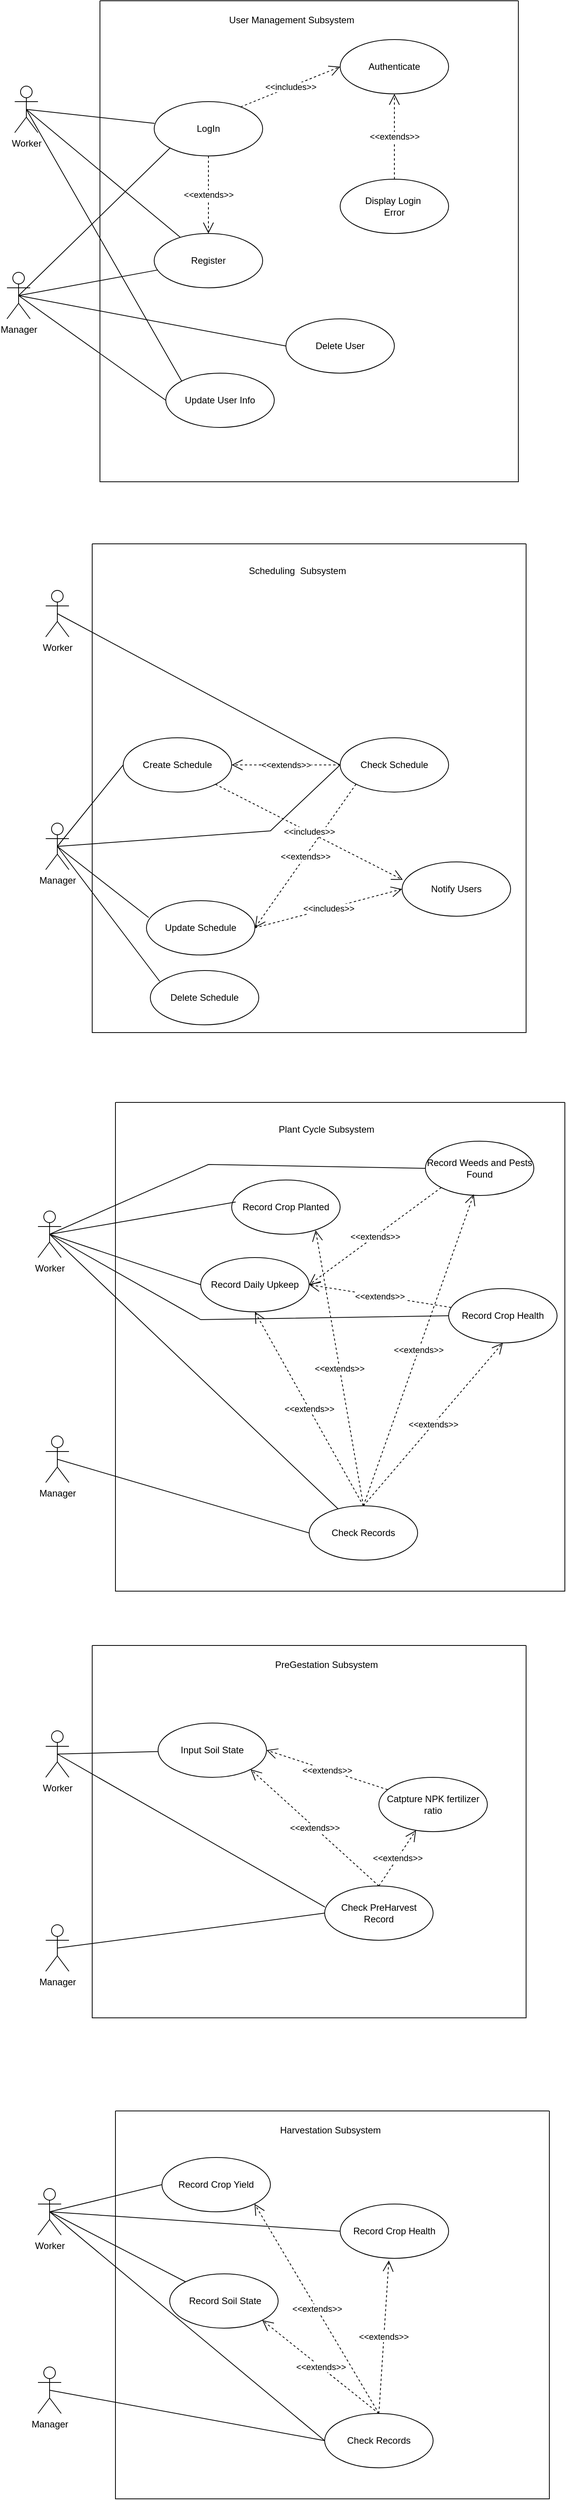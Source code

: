 <mxfile version="27.0.2">
  <diagram name="Page-1" id="ywQaYOSH6w90JOUDCQdB">
    <mxGraphModel dx="1042" dy="722" grid="1" gridSize="10" guides="1" tooltips="1" connect="1" arrows="1" fold="1" page="1" pageScale="1" pageWidth="850" pageHeight="1100" math="0" shadow="0">
      <root>
        <mxCell id="0" />
        <mxCell id="1" parent="0" />
        <mxCell id="uvSni0sQ44UW2G27r5Ok-1" value="" style="swimlane;startSize=0;" parent="1" vertex="1">
          <mxGeometry x="210" y="40" width="540" height="620" as="geometry">
            <mxRectangle x="50" width="50" height="40" as="alternateBounds" />
          </mxGeometry>
        </mxCell>
        <mxCell id="uvSni0sQ44UW2G27r5Ok-3" value="Register" style="ellipse;whiteSpace=wrap;html=1;" parent="uvSni0sQ44UW2G27r5Ok-1" vertex="1">
          <mxGeometry x="70" y="300" width="140" height="70" as="geometry" />
        </mxCell>
        <mxCell id="uvSni0sQ44UW2G27r5Ok-4" value="LogIn" style="ellipse;whiteSpace=wrap;html=1;" parent="uvSni0sQ44UW2G27r5Ok-1" vertex="1">
          <mxGeometry x="70" y="130" width="140" height="70" as="geometry" />
        </mxCell>
        <mxCell id="uvSni0sQ44UW2G27r5Ok-5" value="Authenticate" style="ellipse;whiteSpace=wrap;html=1;" parent="uvSni0sQ44UW2G27r5Ok-1" vertex="1">
          <mxGeometry x="310" y="50" width="140" height="70" as="geometry" />
        </mxCell>
        <mxCell id="uvSni0sQ44UW2G27r5Ok-6" value="Update User Info" style="ellipse;whiteSpace=wrap;html=1;" parent="uvSni0sQ44UW2G27r5Ok-1" vertex="1">
          <mxGeometry x="85" y="480" width="140" height="70" as="geometry" />
        </mxCell>
        <mxCell id="uvSni0sQ44UW2G27r5Ok-14" value="Display Login&amp;nbsp;&lt;div&gt;Error&lt;/div&gt;" style="ellipse;whiteSpace=wrap;html=1;" parent="uvSni0sQ44UW2G27r5Ok-1" vertex="1">
          <mxGeometry x="310" y="230" width="140" height="70" as="geometry" />
        </mxCell>
        <mxCell id="uvSni0sQ44UW2G27r5Ok-15" value="&amp;lt;&amp;lt;includes&amp;gt;&amp;gt;" style="endArrow=open;endSize=12;dashed=1;html=1;rounded=0;entryX=0;entryY=0.5;entryDx=0;entryDy=0;exitX=0.797;exitY=0.097;exitDx=0;exitDy=0;exitPerimeter=0;" parent="uvSni0sQ44UW2G27r5Ok-1" source="uvSni0sQ44UW2G27r5Ok-4" target="uvSni0sQ44UW2G27r5Ok-5" edge="1">
          <mxGeometry width="160" relative="1" as="geometry">
            <mxPoint x="220" y="220" as="sourcePoint" />
            <mxPoint x="380" y="220" as="targetPoint" />
          </mxGeometry>
        </mxCell>
        <mxCell id="uvSni0sQ44UW2G27r5Ok-17" value="&amp;lt;&amp;lt;extends&amp;gt;&amp;gt;" style="endArrow=open;endSize=12;dashed=1;html=1;rounded=0;entryX=0.5;entryY=0;entryDx=0;entryDy=0;exitX=0.5;exitY=1;exitDx=0;exitDy=0;" parent="uvSni0sQ44UW2G27r5Ok-1" source="uvSni0sQ44UW2G27r5Ok-4" target="uvSni0sQ44UW2G27r5Ok-3" edge="1">
          <mxGeometry width="160" relative="1" as="geometry">
            <mxPoint x="90" y="230" as="sourcePoint" />
            <mxPoint x="250" y="230" as="targetPoint" />
          </mxGeometry>
        </mxCell>
        <mxCell id="uvSni0sQ44UW2G27r5Ok-18" value="&amp;lt;&amp;lt;extends&amp;gt;&amp;gt;" style="endArrow=open;endSize=12;dashed=1;html=1;rounded=0;entryX=0.5;entryY=1;entryDx=0;entryDy=0;exitX=0.5;exitY=0;exitDx=0;exitDy=0;" parent="uvSni0sQ44UW2G27r5Ok-1" source="uvSni0sQ44UW2G27r5Ok-14" target="uvSni0sQ44UW2G27r5Ok-5" edge="1">
          <mxGeometry width="160" relative="1" as="geometry">
            <mxPoint x="350" y="150" as="sourcePoint" />
            <mxPoint x="350" y="250" as="targetPoint" />
          </mxGeometry>
        </mxCell>
        <mxCell id="uvSni0sQ44UW2G27r5Ok-27" value="User Management Subsystem" style="text;html=1;align=center;verticalAlign=middle;whiteSpace=wrap;rounded=0;" parent="uvSni0sQ44UW2G27r5Ok-1" vertex="1">
          <mxGeometry x="140" y="10" width="215" height="30" as="geometry" />
        </mxCell>
        <mxCell id="CwAHAiSJ3MIF2H2UE6Qg-54" value="Delete User" style="ellipse;whiteSpace=wrap;html=1;" vertex="1" parent="uvSni0sQ44UW2G27r5Ok-1">
          <mxGeometry x="240" y="410" width="140" height="70" as="geometry" />
        </mxCell>
        <mxCell id="uvSni0sQ44UW2G27r5Ok-12" value="Worker" style="shape=umlActor;verticalLabelPosition=bottom;verticalAlign=top;html=1;" parent="1" vertex="1">
          <mxGeometry x="100" y="150" width="30" height="60" as="geometry" />
        </mxCell>
        <mxCell id="uvSni0sQ44UW2G27r5Ok-13" value="Manager" style="shape=umlActor;verticalLabelPosition=bottom;verticalAlign=top;html=1;" parent="1" vertex="1">
          <mxGeometry x="90" y="390" width="30" height="60" as="geometry" />
        </mxCell>
        <mxCell id="uvSni0sQ44UW2G27r5Ok-20" value="" style="endArrow=none;html=1;rounded=0;entryX=0.003;entryY=0.4;entryDx=0;entryDy=0;entryPerimeter=0;exitX=0.5;exitY=0.5;exitDx=0;exitDy=0;exitPerimeter=0;" parent="1" source="uvSni0sQ44UW2G27r5Ok-12" target="uvSni0sQ44UW2G27r5Ok-4" edge="1">
          <mxGeometry width="50" height="50" relative="1" as="geometry">
            <mxPoint x="150" y="190" as="sourcePoint" />
            <mxPoint x="200" y="140" as="targetPoint" />
          </mxGeometry>
        </mxCell>
        <mxCell id="uvSni0sQ44UW2G27r5Ok-21" value="" style="endArrow=none;html=1;rounded=0;exitX=0.5;exitY=0.5;exitDx=0;exitDy=0;exitPerimeter=0;" parent="1" source="uvSni0sQ44UW2G27r5Ok-12" target="uvSni0sQ44UW2G27r5Ok-3" edge="1">
          <mxGeometry width="50" height="50" relative="1" as="geometry">
            <mxPoint x="125" y="190" as="sourcePoint" />
            <mxPoint x="270" y="218" as="targetPoint" />
          </mxGeometry>
        </mxCell>
        <mxCell id="uvSni0sQ44UW2G27r5Ok-22" value="" style="endArrow=none;html=1;rounded=0;entryX=0;entryY=0;entryDx=0;entryDy=0;exitX=0.5;exitY=0.5;exitDx=0;exitDy=0;exitPerimeter=0;" parent="1" source="uvSni0sQ44UW2G27r5Ok-12" target="uvSni0sQ44UW2G27r5Ok-6" edge="1">
          <mxGeometry width="50" height="50" relative="1" as="geometry">
            <mxPoint x="135" y="200" as="sourcePoint" />
            <mxPoint x="280" y="228" as="targetPoint" />
          </mxGeometry>
        </mxCell>
        <mxCell id="uvSni0sQ44UW2G27r5Ok-23" value="" style="endArrow=none;html=1;rounded=0;entryX=0;entryY=0.5;entryDx=0;entryDy=0;exitX=0.5;exitY=0.5;exitDx=0;exitDy=0;exitPerimeter=0;" parent="1" source="uvSni0sQ44UW2G27r5Ok-13" target="uvSni0sQ44UW2G27r5Ok-6" edge="1">
          <mxGeometry width="50" height="50" relative="1" as="geometry">
            <mxPoint x="120" y="420" as="sourcePoint" />
            <mxPoint x="301" y="780" as="targetPoint" />
          </mxGeometry>
        </mxCell>
        <mxCell id="uvSni0sQ44UW2G27r5Ok-24" value="" style="endArrow=none;html=1;rounded=0;exitX=0.5;exitY=0.5;exitDx=0;exitDy=0;exitPerimeter=0;" parent="1" source="uvSni0sQ44UW2G27r5Ok-13" target="uvSni0sQ44UW2G27r5Ok-3" edge="1">
          <mxGeometry width="50" height="50" relative="1" as="geometry">
            <mxPoint x="115" y="430" as="sourcePoint" />
            <mxPoint x="285" y="575" as="targetPoint" />
          </mxGeometry>
        </mxCell>
        <mxCell id="uvSni0sQ44UW2G27r5Ok-25" value="" style="endArrow=none;html=1;rounded=0;entryX=0;entryY=1;entryDx=0;entryDy=0;exitX=0.5;exitY=0.5;exitDx=0;exitDy=0;exitPerimeter=0;" parent="1" source="uvSni0sQ44UW2G27r5Ok-13" target="uvSni0sQ44UW2G27r5Ok-4" edge="1">
          <mxGeometry width="50" height="50" relative="1" as="geometry">
            <mxPoint x="125" y="440" as="sourcePoint" />
            <mxPoint x="295" y="585" as="targetPoint" />
          </mxGeometry>
        </mxCell>
        <mxCell id="uvSni0sQ44UW2G27r5Ok-26" value="" style="swimlane;startSize=0;" parent="1" vertex="1">
          <mxGeometry x="200" y="740" width="560" height="630" as="geometry" />
        </mxCell>
        <mxCell id="uvSni0sQ44UW2G27r5Ok-30" value="Scheduling&amp;nbsp; Subsystem" style="text;html=1;align=center;verticalAlign=middle;whiteSpace=wrap;rounded=0;" parent="uvSni0sQ44UW2G27r5Ok-26" vertex="1">
          <mxGeometry x="200" y="20" width="130" height="30" as="geometry" />
        </mxCell>
        <mxCell id="CwAHAiSJ3MIF2H2UE6Qg-2" value="Check Schedule" style="ellipse;whiteSpace=wrap;html=1;" vertex="1" parent="uvSni0sQ44UW2G27r5Ok-26">
          <mxGeometry x="320" y="250" width="140" height="70" as="geometry" />
        </mxCell>
        <mxCell id="CwAHAiSJ3MIF2H2UE6Qg-8" value="Update Schedule" style="ellipse;whiteSpace=wrap;html=1;" vertex="1" parent="uvSni0sQ44UW2G27r5Ok-26">
          <mxGeometry x="70" y="460" width="140" height="70" as="geometry" />
        </mxCell>
        <mxCell id="CwAHAiSJ3MIF2H2UE6Qg-3" value="Create Schedule" style="ellipse;whiteSpace=wrap;html=1;" vertex="1" parent="uvSni0sQ44UW2G27r5Ok-26">
          <mxGeometry x="40" y="250" width="140" height="70" as="geometry" />
        </mxCell>
        <mxCell id="CwAHAiSJ3MIF2H2UE6Qg-13" value="&amp;lt;&amp;lt;extends&amp;gt;&amp;gt;" style="endArrow=open;endSize=12;dashed=1;html=1;rounded=0;entryX=1;entryY=0.5;entryDx=0;entryDy=0;exitX=0;exitY=1;exitDx=0;exitDy=0;" edge="1" parent="uvSni0sQ44UW2G27r5Ok-26" source="CwAHAiSJ3MIF2H2UE6Qg-2" target="CwAHAiSJ3MIF2H2UE6Qg-8">
          <mxGeometry width="160" relative="1" as="geometry">
            <mxPoint x="380" y="490" as="sourcePoint" />
            <mxPoint x="220" y="490" as="targetPoint" />
          </mxGeometry>
        </mxCell>
        <mxCell id="CwAHAiSJ3MIF2H2UE6Qg-14" value="&amp;lt;&amp;lt;extends&amp;gt;&amp;gt;" style="endArrow=open;endSize=12;dashed=1;html=1;rounded=0;entryX=1;entryY=0.5;entryDx=0;entryDy=0;exitX=0;exitY=0.5;exitDx=0;exitDy=0;" edge="1" parent="uvSni0sQ44UW2G27r5Ok-26" source="CwAHAiSJ3MIF2H2UE6Qg-2" target="CwAHAiSJ3MIF2H2UE6Qg-3">
          <mxGeometry width="160" relative="1" as="geometry">
            <mxPoint x="391" y="185" as="sourcePoint" />
            <mxPoint x="210" y="310" as="targetPoint" />
          </mxGeometry>
        </mxCell>
        <mxCell id="CwAHAiSJ3MIF2H2UE6Qg-15" value="Notify Users" style="ellipse;whiteSpace=wrap;html=1;" vertex="1" parent="uvSni0sQ44UW2G27r5Ok-26">
          <mxGeometry x="400" y="410" width="140" height="70" as="geometry" />
        </mxCell>
        <mxCell id="CwAHAiSJ3MIF2H2UE6Qg-16" value="&amp;lt;&amp;lt;includes&amp;gt;&amp;gt;" style="endArrow=open;endSize=12;dashed=1;html=1;rounded=0;entryX=0;entryY=0.5;entryDx=0;entryDy=0;exitX=1;exitY=0.5;exitDx=0;exitDy=0;" edge="1" parent="uvSni0sQ44UW2G27r5Ok-26" source="CwAHAiSJ3MIF2H2UE6Qg-8" target="CwAHAiSJ3MIF2H2UE6Qg-15">
          <mxGeometry width="160" relative="1" as="geometry">
            <mxPoint x="220" y="505" as="sourcePoint" />
            <mxPoint x="351" y="320" as="targetPoint" />
          </mxGeometry>
        </mxCell>
        <mxCell id="CwAHAiSJ3MIF2H2UE6Qg-17" value="&amp;lt;&amp;lt;includes&amp;gt;&amp;gt;" style="endArrow=open;endSize=12;dashed=1;html=1;rounded=0;entryX=0.006;entryY=0.331;entryDx=0;entryDy=0;entryPerimeter=0;" edge="1" parent="uvSni0sQ44UW2G27r5Ok-26" source="CwAHAiSJ3MIF2H2UE6Qg-3" target="CwAHAiSJ3MIF2H2UE6Qg-15">
          <mxGeometry width="160" relative="1" as="geometry">
            <mxPoint x="230" y="515" as="sourcePoint" />
            <mxPoint x="361" y="330" as="targetPoint" />
          </mxGeometry>
        </mxCell>
        <mxCell id="CwAHAiSJ3MIF2H2UE6Qg-18" value="Delete Schedule" style="ellipse;whiteSpace=wrap;html=1;" vertex="1" parent="uvSni0sQ44UW2G27r5Ok-26">
          <mxGeometry x="75" y="550" width="140" height="70" as="geometry" />
        </mxCell>
        <mxCell id="uvSni0sQ44UW2G27r5Ok-28" value="Manager" style="shape=umlActor;verticalLabelPosition=bottom;verticalAlign=top;html=1;" parent="1" vertex="1">
          <mxGeometry x="140" y="1100" width="30" height="60" as="geometry" />
        </mxCell>
        <mxCell id="uvSni0sQ44UW2G27r5Ok-29" value="Worker" style="shape=umlActor;verticalLabelPosition=bottom;verticalAlign=top;html=1;" parent="1" vertex="1">
          <mxGeometry x="140" y="800" width="30" height="60" as="geometry" />
        </mxCell>
        <mxCell id="uvSni0sQ44UW2G27r5Ok-31" value="" style="swimlane;startSize=0;" parent="1" vertex="1">
          <mxGeometry x="230" y="1460" width="580" height="630" as="geometry" />
        </mxCell>
        <mxCell id="CwAHAiSJ3MIF2H2UE6Qg-20" value="Plant Cycle Subsystem" style="text;html=1;align=center;verticalAlign=middle;whiteSpace=wrap;rounded=0;" vertex="1" parent="uvSni0sQ44UW2G27r5Ok-31">
          <mxGeometry x="200" y="20" width="145" height="30" as="geometry" />
        </mxCell>
        <mxCell id="CwAHAiSJ3MIF2H2UE6Qg-37" value="Record Crop Planted" style="ellipse;whiteSpace=wrap;html=1;" vertex="1" parent="uvSni0sQ44UW2G27r5Ok-31">
          <mxGeometry x="150" y="100" width="140" height="70" as="geometry" />
        </mxCell>
        <mxCell id="CwAHAiSJ3MIF2H2UE6Qg-39" value="Record Daily Upkeep" style="ellipse;whiteSpace=wrap;html=1;" vertex="1" parent="uvSni0sQ44UW2G27r5Ok-31">
          <mxGeometry x="110" y="200" width="140" height="70" as="geometry" />
        </mxCell>
        <mxCell id="CwAHAiSJ3MIF2H2UE6Qg-38" value="Check Records" style="ellipse;whiteSpace=wrap;html=1;" vertex="1" parent="uvSni0sQ44UW2G27r5Ok-31">
          <mxGeometry x="250" y="520" width="140" height="70" as="geometry" />
        </mxCell>
        <mxCell id="CwAHAiSJ3MIF2H2UE6Qg-40" value="Record Weeds and Pests Found" style="ellipse;whiteSpace=wrap;html=1;" vertex="1" parent="uvSni0sQ44UW2G27r5Ok-31">
          <mxGeometry x="400" y="50" width="140" height="70" as="geometry" />
        </mxCell>
        <mxCell id="CwAHAiSJ3MIF2H2UE6Qg-41" value="Record Crop Health" style="ellipse;whiteSpace=wrap;html=1;" vertex="1" parent="uvSni0sQ44UW2G27r5Ok-31">
          <mxGeometry x="430" y="240" width="140" height="70" as="geometry" />
        </mxCell>
        <mxCell id="CwAHAiSJ3MIF2H2UE6Qg-46" value="&amp;lt;&amp;lt;extends&amp;gt;&amp;gt;" style="endArrow=open;endSize=12;dashed=1;html=1;rounded=0;entryX=1;entryY=0.5;entryDx=0;entryDy=0;" edge="1" parent="uvSni0sQ44UW2G27r5Ok-31" source="CwAHAiSJ3MIF2H2UE6Qg-41" target="CwAHAiSJ3MIF2H2UE6Qg-39">
          <mxGeometry width="160" relative="1" as="geometry">
            <mxPoint x="400" y="224.5" as="sourcePoint" />
            <mxPoint x="240" y="224.5" as="targetPoint" />
          </mxGeometry>
        </mxCell>
        <mxCell id="CwAHAiSJ3MIF2H2UE6Qg-47" value="&amp;lt;&amp;lt;extends&amp;gt;&amp;gt;" style="endArrow=open;endSize=12;dashed=1;html=1;rounded=0;exitX=0;exitY=1;exitDx=0;exitDy=0;entryX=1;entryY=0.5;entryDx=0;entryDy=0;" edge="1" parent="uvSni0sQ44UW2G27r5Ok-31" source="CwAHAiSJ3MIF2H2UE6Qg-40" target="CwAHAiSJ3MIF2H2UE6Qg-39">
          <mxGeometry width="160" relative="1" as="geometry">
            <mxPoint x="325.5" y="205" as="sourcePoint" />
            <mxPoint x="234.5" y="160" as="targetPoint" />
          </mxGeometry>
        </mxCell>
        <mxCell id="CwAHAiSJ3MIF2H2UE6Qg-50" value="&amp;lt;&amp;lt;extends&amp;gt;&amp;gt;" style="endArrow=open;endSize=12;dashed=1;html=1;rounded=0;exitX=0.5;exitY=0;exitDx=0;exitDy=0;entryX=0.5;entryY=1;entryDx=0;entryDy=0;" edge="1" parent="uvSni0sQ44UW2G27r5Ok-31" source="CwAHAiSJ3MIF2H2UE6Qg-38" target="CwAHAiSJ3MIF2H2UE6Qg-39">
          <mxGeometry width="160" relative="1" as="geometry">
            <mxPoint x="389" y="316.5" as="sourcePoint" />
            <mxPoint x="230" y="273.5" as="targetPoint" />
          </mxGeometry>
        </mxCell>
        <mxCell id="CwAHAiSJ3MIF2H2UE6Qg-51" value="&amp;lt;&amp;lt;extends&amp;gt;&amp;gt;" style="endArrow=open;endSize=12;dashed=1;html=1;rounded=0;exitX=0.5;exitY=0;exitDx=0;exitDy=0;entryX=0.5;entryY=1;entryDx=0;entryDy=0;" edge="1" parent="uvSni0sQ44UW2G27r5Ok-31" source="CwAHAiSJ3MIF2H2UE6Qg-38" target="CwAHAiSJ3MIF2H2UE6Qg-41">
          <mxGeometry width="160" relative="1" as="geometry">
            <mxPoint x="429" y="298" as="sourcePoint" />
            <mxPoint x="270" y="255" as="targetPoint" />
          </mxGeometry>
        </mxCell>
        <mxCell id="CwAHAiSJ3MIF2H2UE6Qg-52" value="&amp;lt;&amp;lt;extends&amp;gt;&amp;gt;" style="endArrow=open;endSize=12;dashed=1;html=1;rounded=0;exitX=0.5;exitY=0;exitDx=0;exitDy=0;entryX=0.446;entryY=0.977;entryDx=0;entryDy=0;entryPerimeter=0;" edge="1" parent="uvSni0sQ44UW2G27r5Ok-31" source="CwAHAiSJ3MIF2H2UE6Qg-38" target="CwAHAiSJ3MIF2H2UE6Qg-40">
          <mxGeometry width="160" relative="1" as="geometry">
            <mxPoint x="439" y="308" as="sourcePoint" />
            <mxPoint x="280" y="265" as="targetPoint" />
          </mxGeometry>
        </mxCell>
        <mxCell id="CwAHAiSJ3MIF2H2UE6Qg-53" value="&amp;lt;&amp;lt;extends&amp;gt;&amp;gt;" style="endArrow=open;endSize=12;dashed=1;html=1;rounded=0;exitX=0.5;exitY=0;exitDx=0;exitDy=0;entryX=0.774;entryY=0.926;entryDx=0;entryDy=0;entryPerimeter=0;" edge="1" parent="uvSni0sQ44UW2G27r5Ok-31" source="CwAHAiSJ3MIF2H2UE6Qg-38" target="CwAHAiSJ3MIF2H2UE6Qg-37">
          <mxGeometry width="160" relative="1" as="geometry">
            <mxPoint x="431" y="120" as="sourcePoint" />
            <mxPoint x="260" y="245" as="targetPoint" />
          </mxGeometry>
        </mxCell>
        <mxCell id="uvSni0sQ44UW2G27r5Ok-32" value="Manager" style="shape=umlActor;verticalLabelPosition=bottom;verticalAlign=top;html=1;" parent="1" vertex="1">
          <mxGeometry x="140" y="1890" width="30" height="60" as="geometry" />
        </mxCell>
        <mxCell id="uvSni0sQ44UW2G27r5Ok-33" value="Worker" style="shape=umlActor;verticalLabelPosition=bottom;verticalAlign=top;html=1;" parent="1" vertex="1">
          <mxGeometry x="130" y="1600" width="30" height="60" as="geometry" />
        </mxCell>
        <mxCell id="CwAHAiSJ3MIF2H2UE6Qg-9" value="" style="endArrow=none;html=1;rounded=0;entryX=0.02;entryY=0.309;entryDx=0;entryDy=0;entryPerimeter=0;exitX=0.5;exitY=0.5;exitDx=0;exitDy=0;exitPerimeter=0;" edge="1" parent="1" source="uvSni0sQ44UW2G27r5Ok-28" target="CwAHAiSJ3MIF2H2UE6Qg-8">
          <mxGeometry width="50" height="50" relative="1" as="geometry">
            <mxPoint x="160" y="1140" as="sourcePoint" />
            <mxPoint x="210" y="1090" as="targetPoint" />
          </mxGeometry>
        </mxCell>
        <mxCell id="CwAHAiSJ3MIF2H2UE6Qg-10" value="" style="endArrow=none;html=1;rounded=0;entryX=0;entryY=0.5;entryDx=0;entryDy=0;exitX=0.5;exitY=0.5;exitDx=0;exitDy=0;exitPerimeter=0;" edge="1" parent="1" source="uvSni0sQ44UW2G27r5Ok-28" target="CwAHAiSJ3MIF2H2UE6Qg-3">
          <mxGeometry width="50" height="50" relative="1" as="geometry">
            <mxPoint x="155" y="1140" as="sourcePoint" />
            <mxPoint x="273" y="1212" as="targetPoint" />
          </mxGeometry>
        </mxCell>
        <mxCell id="CwAHAiSJ3MIF2H2UE6Qg-11" value="" style="endArrow=none;html=1;rounded=0;entryX=0;entryY=0.5;entryDx=0;entryDy=0;exitX=0.5;exitY=0.5;exitDx=0;exitDy=0;exitPerimeter=0;" edge="1" parent="1" source="uvSni0sQ44UW2G27r5Ok-28" target="CwAHAiSJ3MIF2H2UE6Qg-2">
          <mxGeometry width="50" height="50" relative="1" as="geometry">
            <mxPoint x="165" y="1150" as="sourcePoint" />
            <mxPoint x="283" y="1222" as="targetPoint" />
            <Array as="points">
              <mxPoint x="430" y="1110" />
            </Array>
          </mxGeometry>
        </mxCell>
        <mxCell id="CwAHAiSJ3MIF2H2UE6Qg-12" value="" style="endArrow=none;html=1;rounded=0;entryX=0;entryY=0.5;entryDx=0;entryDy=0;exitX=0.5;exitY=0.5;exitDx=0;exitDy=0;exitPerimeter=0;" edge="1" parent="1" source="uvSni0sQ44UW2G27r5Ok-29" target="CwAHAiSJ3MIF2H2UE6Qg-2">
          <mxGeometry width="50" height="50" relative="1" as="geometry">
            <mxPoint x="160" y="820" as="sourcePoint" />
            <mxPoint x="275" y="740" as="targetPoint" />
          </mxGeometry>
        </mxCell>
        <mxCell id="CwAHAiSJ3MIF2H2UE6Qg-19" value="" style="endArrow=none;html=1;rounded=0;entryX=0.087;entryY=0.2;entryDx=0;entryDy=0;entryPerimeter=0;exitX=0.5;exitY=0.5;exitDx=0;exitDy=0;exitPerimeter=0;" edge="1" parent="1" source="uvSni0sQ44UW2G27r5Ok-28" target="CwAHAiSJ3MIF2H2UE6Qg-18">
          <mxGeometry width="50" height="50" relative="1" as="geometry">
            <mxPoint x="155" y="1140" as="sourcePoint" />
            <mxPoint x="293" y="1212" as="targetPoint" />
          </mxGeometry>
        </mxCell>
        <mxCell id="CwAHAiSJ3MIF2H2UE6Qg-21" value="" style="swimlane;startSize=0;" vertex="1" parent="1">
          <mxGeometry x="200" y="2160" width="560" height="480" as="geometry" />
        </mxCell>
        <mxCell id="CwAHAiSJ3MIF2H2UE6Qg-25" value="PreGestation Subsystem" style="text;html=1;align=center;verticalAlign=middle;whiteSpace=wrap;rounded=0;" vertex="1" parent="CwAHAiSJ3MIF2H2UE6Qg-21">
          <mxGeometry x="225" y="10" width="155" height="30" as="geometry" />
        </mxCell>
        <mxCell id="CwAHAiSJ3MIF2H2UE6Qg-26" value="Input Soil State" style="ellipse;whiteSpace=wrap;html=1;" vertex="1" parent="CwAHAiSJ3MIF2H2UE6Qg-21">
          <mxGeometry x="85" y="100" width="140" height="70" as="geometry" />
        </mxCell>
        <mxCell id="CwAHAiSJ3MIF2H2UE6Qg-28" value="Catpture NPK fertilizer ratio" style="ellipse;whiteSpace=wrap;html=1;" vertex="1" parent="CwAHAiSJ3MIF2H2UE6Qg-21">
          <mxGeometry x="370" y="170" width="140" height="70" as="geometry" />
        </mxCell>
        <mxCell id="CwAHAiSJ3MIF2H2UE6Qg-29" value="Check PreHarvest Record" style="ellipse;whiteSpace=wrap;html=1;" vertex="1" parent="CwAHAiSJ3MIF2H2UE6Qg-21">
          <mxGeometry x="300" y="310" width="140" height="70" as="geometry" />
        </mxCell>
        <mxCell id="CwAHAiSJ3MIF2H2UE6Qg-30" value="&amp;lt;&amp;lt;extends&amp;gt;&amp;gt;" style="endArrow=open;endSize=12;dashed=1;html=1;rounded=0;entryX=1;entryY=0.5;entryDx=0;entryDy=0;" edge="1" parent="CwAHAiSJ3MIF2H2UE6Qg-21" source="CwAHAiSJ3MIF2H2UE6Qg-28" target="CwAHAiSJ3MIF2H2UE6Qg-26">
          <mxGeometry width="160" relative="1" as="geometry">
            <mxPoint x="360" y="210" as="sourcePoint" />
            <mxPoint x="200" y="210" as="targetPoint" />
          </mxGeometry>
        </mxCell>
        <mxCell id="CwAHAiSJ3MIF2H2UE6Qg-32" value="&amp;lt;&amp;lt;extends&amp;gt;&amp;gt;" style="endArrow=open;endSize=12;dashed=1;html=1;rounded=0;exitX=0.5;exitY=0;exitDx=0;exitDy=0;" edge="1" parent="CwAHAiSJ3MIF2H2UE6Qg-21" source="CwAHAiSJ3MIF2H2UE6Qg-29" target="CwAHAiSJ3MIF2H2UE6Qg-28">
          <mxGeometry width="160" relative="1" as="geometry">
            <mxPoint x="346" y="341" as="sourcePoint" />
            <mxPoint x="190" y="290" as="targetPoint" />
          </mxGeometry>
        </mxCell>
        <mxCell id="CwAHAiSJ3MIF2H2UE6Qg-33" value="&amp;lt;&amp;lt;extends&amp;gt;&amp;gt;" style="endArrow=open;endSize=12;dashed=1;html=1;rounded=0;entryX=1;entryY=1;entryDx=0;entryDy=0;exitX=0.5;exitY=0;exitDx=0;exitDy=0;" edge="1" parent="CwAHAiSJ3MIF2H2UE6Qg-21" source="CwAHAiSJ3MIF2H2UE6Qg-29" target="CwAHAiSJ3MIF2H2UE6Qg-26">
          <mxGeometry width="160" relative="1" as="geometry">
            <mxPoint x="440" y="330" as="sourcePoint" />
            <mxPoint x="450" y="250" as="targetPoint" />
          </mxGeometry>
        </mxCell>
        <mxCell id="CwAHAiSJ3MIF2H2UE6Qg-23" value="Manager" style="shape=umlActor;verticalLabelPosition=bottom;verticalAlign=top;html=1;" vertex="1" parent="1">
          <mxGeometry x="140" y="2520" width="30" height="60" as="geometry" />
        </mxCell>
        <mxCell id="CwAHAiSJ3MIF2H2UE6Qg-24" value="Worker" style="shape=umlActor;verticalLabelPosition=bottom;verticalAlign=top;html=1;" vertex="1" parent="1">
          <mxGeometry x="140" y="2270" width="30" height="60" as="geometry" />
        </mxCell>
        <mxCell id="CwAHAiSJ3MIF2H2UE6Qg-34" value="" style="endArrow=none;html=1;rounded=0;exitX=0.5;exitY=0.5;exitDx=0;exitDy=0;exitPerimeter=0;" edge="1" parent="1" source="CwAHAiSJ3MIF2H2UE6Qg-24" target="CwAHAiSJ3MIF2H2UE6Qg-26">
          <mxGeometry width="50" height="50" relative="1" as="geometry">
            <mxPoint x="130" y="2410" as="sourcePoint" />
            <mxPoint x="180" y="2360" as="targetPoint" />
          </mxGeometry>
        </mxCell>
        <mxCell id="CwAHAiSJ3MIF2H2UE6Qg-35" value="" style="endArrow=none;html=1;rounded=0;entryX=0.003;entryY=0.389;entryDx=0;entryDy=0;entryPerimeter=0;exitX=0.5;exitY=0.5;exitDx=0;exitDy=0;exitPerimeter=0;" edge="1" parent="1" source="CwAHAiSJ3MIF2H2UE6Qg-24" target="CwAHAiSJ3MIF2H2UE6Qg-29">
          <mxGeometry width="50" height="50" relative="1" as="geometry">
            <mxPoint x="165" y="2310" as="sourcePoint" />
            <mxPoint x="295" y="2307" as="targetPoint" />
          </mxGeometry>
        </mxCell>
        <mxCell id="CwAHAiSJ3MIF2H2UE6Qg-36" value="" style="endArrow=none;html=1;rounded=0;entryX=0;entryY=0.5;entryDx=0;entryDy=0;exitX=0.5;exitY=0.5;exitDx=0;exitDy=0;exitPerimeter=0;" edge="1" parent="1" source="CwAHAiSJ3MIF2H2UE6Qg-23" target="CwAHAiSJ3MIF2H2UE6Qg-29">
          <mxGeometry width="50" height="50" relative="1" as="geometry">
            <mxPoint x="165" y="2310" as="sourcePoint" />
            <mxPoint x="570" y="2517" as="targetPoint" />
          </mxGeometry>
        </mxCell>
        <mxCell id="CwAHAiSJ3MIF2H2UE6Qg-42" value="" style="endArrow=none;html=1;rounded=0;entryX=0.037;entryY=0.406;entryDx=0;entryDy=0;entryPerimeter=0;exitX=0.5;exitY=0.5;exitDx=0;exitDy=0;exitPerimeter=0;" edge="1" parent="1" source="uvSni0sQ44UW2G27r5Ok-33" target="CwAHAiSJ3MIF2H2UE6Qg-37">
          <mxGeometry width="50" height="50" relative="1" as="geometry">
            <mxPoint x="190" y="1600" as="sourcePoint" />
            <mxPoint x="240" y="1550" as="targetPoint" />
          </mxGeometry>
        </mxCell>
        <mxCell id="CwAHAiSJ3MIF2H2UE6Qg-43" value="" style="endArrow=none;html=1;rounded=0;entryX=0;entryY=0.5;entryDx=0;entryDy=0;exitX=0.5;exitY=0.5;exitDx=0;exitDy=0;exitPerimeter=0;" edge="1" parent="1" source="uvSni0sQ44UW2G27r5Ok-33" target="CwAHAiSJ3MIF2H2UE6Qg-39">
          <mxGeometry width="50" height="50" relative="1" as="geometry">
            <mxPoint x="155" y="1580" as="sourcePoint" />
            <mxPoint x="335" y="1588" as="targetPoint" />
          </mxGeometry>
        </mxCell>
        <mxCell id="CwAHAiSJ3MIF2H2UE6Qg-44" value="" style="endArrow=none;html=1;rounded=0;exitX=0.5;exitY=0.5;exitDx=0;exitDy=0;exitPerimeter=0;entryX=0;entryY=0.5;entryDx=0;entryDy=0;" edge="1" parent="1" source="uvSni0sQ44UW2G27r5Ok-33" target="CwAHAiSJ3MIF2H2UE6Qg-41">
          <mxGeometry width="50" height="50" relative="1" as="geometry">
            <mxPoint x="155" y="1580" as="sourcePoint" />
            <mxPoint x="519" y="1765" as="targetPoint" />
            <Array as="points">
              <mxPoint x="340" y="1740" />
            </Array>
          </mxGeometry>
        </mxCell>
        <mxCell id="CwAHAiSJ3MIF2H2UE6Qg-45" value="" style="endArrow=none;html=1;rounded=0;entryX=0;entryY=0.5;entryDx=0;entryDy=0;exitX=0.5;exitY=0.5;exitDx=0;exitDy=0;exitPerimeter=0;" edge="1" parent="1" source="uvSni0sQ44UW2G27r5Ok-33" target="CwAHAiSJ3MIF2H2UE6Qg-40">
          <mxGeometry width="50" height="50" relative="1" as="geometry">
            <mxPoint x="165" y="1590" as="sourcePoint" />
            <mxPoint x="345" y="1598" as="targetPoint" />
            <Array as="points">
              <mxPoint x="350" y="1540" />
            </Array>
          </mxGeometry>
        </mxCell>
        <mxCell id="CwAHAiSJ3MIF2H2UE6Qg-48" value="" style="endArrow=none;html=1;rounded=0;entryX=0;entryY=0.5;entryDx=0;entryDy=0;exitX=0.5;exitY=0.5;exitDx=0;exitDy=0;exitPerimeter=0;" edge="1" parent="1" source="uvSni0sQ44UW2G27r5Ok-32" target="CwAHAiSJ3MIF2H2UE6Qg-38">
          <mxGeometry width="50" height="50" relative="1" as="geometry">
            <mxPoint x="190" y="1860" as="sourcePoint" />
            <mxPoint x="240" y="1810" as="targetPoint" />
          </mxGeometry>
        </mxCell>
        <mxCell id="CwAHAiSJ3MIF2H2UE6Qg-49" value="" style="endArrow=none;html=1;rounded=0;exitX=0.5;exitY=0.5;exitDx=0;exitDy=0;exitPerimeter=0;" edge="1" parent="1" source="uvSni0sQ44UW2G27r5Ok-33" target="CwAHAiSJ3MIF2H2UE6Qg-38">
          <mxGeometry width="50" height="50" relative="1" as="geometry">
            <mxPoint x="160" y="1540" as="sourcePoint" />
            <mxPoint x="210" y="1490" as="targetPoint" />
          </mxGeometry>
        </mxCell>
        <mxCell id="CwAHAiSJ3MIF2H2UE6Qg-55" value="" style="endArrow=none;html=1;rounded=0;entryX=0;entryY=0.5;entryDx=0;entryDy=0;exitX=0.5;exitY=0.5;exitDx=0;exitDy=0;exitPerimeter=0;" edge="1" parent="1" source="uvSni0sQ44UW2G27r5Ok-13" target="CwAHAiSJ3MIF2H2UE6Qg-54">
          <mxGeometry width="50" height="50" relative="1" as="geometry">
            <mxPoint x="170" y="420" as="sourcePoint" />
            <mxPoint x="371" y="770" as="targetPoint" />
          </mxGeometry>
        </mxCell>
        <mxCell id="CwAHAiSJ3MIF2H2UE6Qg-56" value="" style="swimlane;startSize=0;" vertex="1" parent="1">
          <mxGeometry x="230" y="2760" width="560" height="500" as="geometry" />
        </mxCell>
        <mxCell id="CwAHAiSJ3MIF2H2UE6Qg-59" value="Harvestation Subsystem" style="text;html=1;align=center;verticalAlign=middle;whiteSpace=wrap;rounded=0;" vertex="1" parent="CwAHAiSJ3MIF2H2UE6Qg-56">
          <mxGeometry x="200" y="10" width="155" height="30" as="geometry" />
        </mxCell>
        <mxCell id="CwAHAiSJ3MIF2H2UE6Qg-60" value="Record Crop Yield" style="ellipse;whiteSpace=wrap;html=1;" vertex="1" parent="CwAHAiSJ3MIF2H2UE6Qg-56">
          <mxGeometry x="60" y="60" width="140" height="70" as="geometry" />
        </mxCell>
        <mxCell id="CwAHAiSJ3MIF2H2UE6Qg-61" value="Check Records" style="ellipse;whiteSpace=wrap;html=1;" vertex="1" parent="CwAHAiSJ3MIF2H2UE6Qg-56">
          <mxGeometry x="270" y="390" width="140" height="70" as="geometry" />
        </mxCell>
        <mxCell id="CwAHAiSJ3MIF2H2UE6Qg-62" value="Record Crop Health" style="ellipse;whiteSpace=wrap;html=1;" vertex="1" parent="CwAHAiSJ3MIF2H2UE6Qg-56">
          <mxGeometry x="290" y="120" width="140" height="70" as="geometry" />
        </mxCell>
        <mxCell id="CwAHAiSJ3MIF2H2UE6Qg-63" value="&amp;nbsp;Record Soil State" style="ellipse;whiteSpace=wrap;html=1;" vertex="1" parent="CwAHAiSJ3MIF2H2UE6Qg-56">
          <mxGeometry x="70" y="210" width="140" height="70" as="geometry" />
        </mxCell>
        <mxCell id="CwAHAiSJ3MIF2H2UE6Qg-64" value="&amp;lt;&amp;lt;extends&amp;gt;&amp;gt;" style="endArrow=open;endSize=12;dashed=1;html=1;rounded=0;entryX=0.449;entryY=1.04;entryDx=0;entryDy=0;entryPerimeter=0;exitX=0.5;exitY=0;exitDx=0;exitDy=0;" edge="1" parent="CwAHAiSJ3MIF2H2UE6Qg-56" source="CwAHAiSJ3MIF2H2UE6Qg-61" target="CwAHAiSJ3MIF2H2UE6Qg-62">
          <mxGeometry width="160" relative="1" as="geometry">
            <mxPoint x="270" y="340" as="sourcePoint" />
            <mxPoint x="430" y="340" as="targetPoint" />
          </mxGeometry>
        </mxCell>
        <mxCell id="CwAHAiSJ3MIF2H2UE6Qg-65" value="&amp;lt;&amp;lt;extends&amp;gt;&amp;gt;" style="endArrow=open;endSize=12;dashed=1;html=1;rounded=0;entryX=1;entryY=1;entryDx=0;entryDy=0;exitX=0.5;exitY=0;exitDx=0;exitDy=0;" edge="1" parent="CwAHAiSJ3MIF2H2UE6Qg-56" source="CwAHAiSJ3MIF2H2UE6Qg-61" target="CwAHAiSJ3MIF2H2UE6Qg-60">
          <mxGeometry width="160" relative="1" as="geometry">
            <mxPoint x="350" y="380" as="sourcePoint" />
            <mxPoint x="363" y="203" as="targetPoint" />
          </mxGeometry>
        </mxCell>
        <mxCell id="CwAHAiSJ3MIF2H2UE6Qg-66" value="&amp;lt;&amp;lt;extends&amp;gt;&amp;gt;" style="endArrow=open;endSize=12;dashed=1;html=1;rounded=0;entryX=1;entryY=1;entryDx=0;entryDy=0;exitX=0.5;exitY=0;exitDx=0;exitDy=0;" edge="1" parent="CwAHAiSJ3MIF2H2UE6Qg-56" source="CwAHAiSJ3MIF2H2UE6Qg-61" target="CwAHAiSJ3MIF2H2UE6Qg-63">
          <mxGeometry width="160" relative="1" as="geometry">
            <mxPoint x="360" y="390" as="sourcePoint" />
            <mxPoint x="373" y="213" as="targetPoint" />
          </mxGeometry>
        </mxCell>
        <mxCell id="CwAHAiSJ3MIF2H2UE6Qg-57" value="Manager" style="shape=umlActor;verticalLabelPosition=bottom;verticalAlign=top;html=1;" vertex="1" parent="1">
          <mxGeometry x="130" y="3090" width="30" height="60" as="geometry" />
        </mxCell>
        <mxCell id="CwAHAiSJ3MIF2H2UE6Qg-58" value="Worker" style="shape=umlActor;verticalLabelPosition=bottom;verticalAlign=top;html=1;" vertex="1" parent="1">
          <mxGeometry x="130" y="2860" width="30" height="60" as="geometry" />
        </mxCell>
        <mxCell id="CwAHAiSJ3MIF2H2UE6Qg-67" value="" style="endArrow=none;html=1;rounded=0;entryX=0;entryY=0.5;entryDx=0;entryDy=0;exitX=0.5;exitY=0.5;exitDx=0;exitDy=0;exitPerimeter=0;" edge="1" parent="1" source="CwAHAiSJ3MIF2H2UE6Qg-58" target="CwAHAiSJ3MIF2H2UE6Qg-60">
          <mxGeometry width="50" height="50" relative="1" as="geometry">
            <mxPoint x="170" y="2900" as="sourcePoint" />
            <mxPoint x="220" y="2850" as="targetPoint" />
          </mxGeometry>
        </mxCell>
        <mxCell id="CwAHAiSJ3MIF2H2UE6Qg-68" value="" style="endArrow=none;html=1;rounded=0;entryX=0;entryY=0.5;entryDx=0;entryDy=0;exitX=0.5;exitY=0.5;exitDx=0;exitDy=0;exitPerimeter=0;" edge="1" parent="1" source="CwAHAiSJ3MIF2H2UE6Qg-58" target="CwAHAiSJ3MIF2H2UE6Qg-62">
          <mxGeometry width="50" height="50" relative="1" as="geometry">
            <mxPoint x="155" y="2900" as="sourcePoint" />
            <mxPoint x="300" y="2865" as="targetPoint" />
          </mxGeometry>
        </mxCell>
        <mxCell id="CwAHAiSJ3MIF2H2UE6Qg-69" value="" style="endArrow=none;html=1;rounded=0;entryX=0;entryY=0;entryDx=0;entryDy=0;exitX=0.5;exitY=0.5;exitDx=0;exitDy=0;exitPerimeter=0;" edge="1" parent="1" source="CwAHAiSJ3MIF2H2UE6Qg-58" target="CwAHAiSJ3MIF2H2UE6Qg-63">
          <mxGeometry width="50" height="50" relative="1" as="geometry">
            <mxPoint x="165" y="2910" as="sourcePoint" />
            <mxPoint x="310" y="2875" as="targetPoint" />
          </mxGeometry>
        </mxCell>
        <mxCell id="CwAHAiSJ3MIF2H2UE6Qg-70" value="" style="endArrow=none;html=1;rounded=0;entryX=0;entryY=0.5;entryDx=0;entryDy=0;exitX=0.5;exitY=0.5;exitDx=0;exitDy=0;exitPerimeter=0;" edge="1" parent="1" source="CwAHAiSJ3MIF2H2UE6Qg-58" target="CwAHAiSJ3MIF2H2UE6Qg-61">
          <mxGeometry width="50" height="50" relative="1" as="geometry">
            <mxPoint x="175" y="2920" as="sourcePoint" />
            <mxPoint x="320" y="2885" as="targetPoint" />
          </mxGeometry>
        </mxCell>
        <mxCell id="CwAHAiSJ3MIF2H2UE6Qg-71" value="" style="endArrow=none;html=1;rounded=0;entryX=0;entryY=0.5;entryDx=0;entryDy=0;exitX=0.5;exitY=0.5;exitDx=0;exitDy=0;exitPerimeter=0;" edge="1" parent="1" source="CwAHAiSJ3MIF2H2UE6Qg-57" target="CwAHAiSJ3MIF2H2UE6Qg-61">
          <mxGeometry width="50" height="50" relative="1" as="geometry">
            <mxPoint x="185" y="2930" as="sourcePoint" />
            <mxPoint x="330" y="2895" as="targetPoint" />
          </mxGeometry>
        </mxCell>
      </root>
    </mxGraphModel>
  </diagram>
</mxfile>
